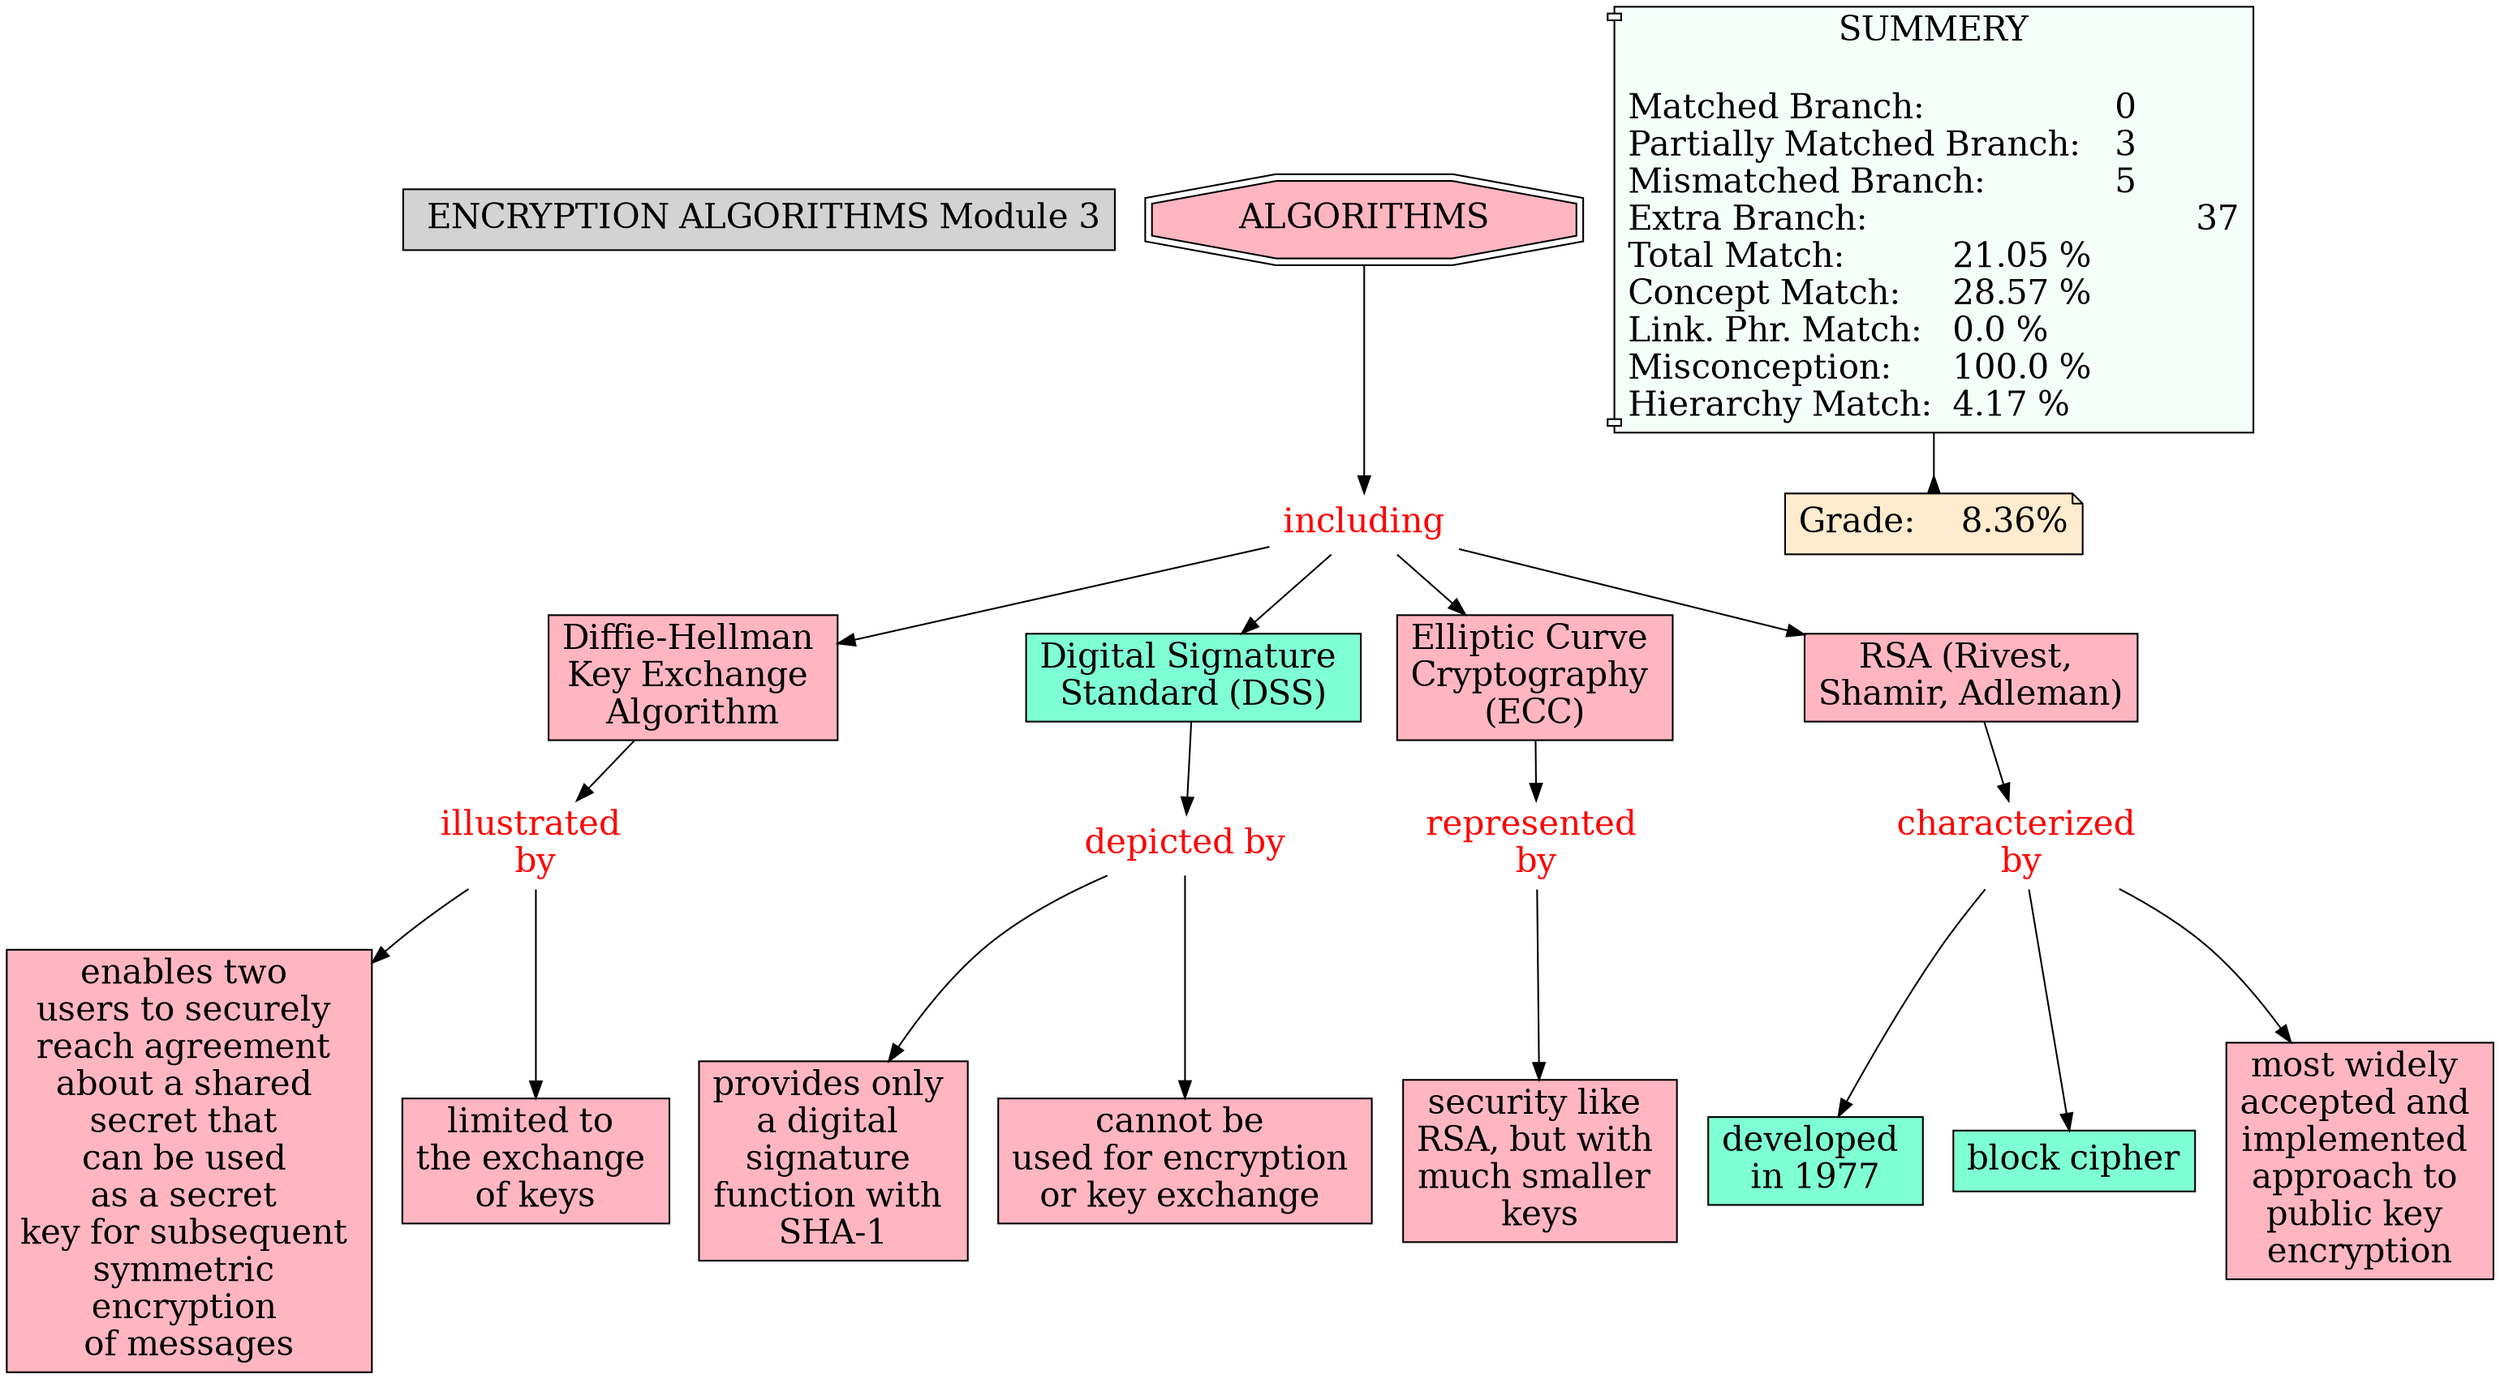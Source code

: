 // The Round Table
digraph {
	"1S3ZPSPPG-LZQ0R8-S4D" [label=" ENCRYPTION ALGORITHMS Module 3" Gsplines=true fontsize=20 shape=rect style=filled]
	"1S46WN92G-1ZJV5CF-137" [label="Diffie-Hellman 
Key Exchange 
Algorithm" Gsplines=true fillcolor="#FFB6C1" fontsize=20 shape=rect style=filled]
	"1S46X506K-230G0M1-212" [label="illustrated 
by" Gsplines=true fontcolor=red fontsize=20 shape=none]
	"1S46WN92G-1ZJV5CF-137" -> "1S46X506K-230G0M1-212" [constraint=true]
	"1S46X506K-230G0M1-212" [label="illustrated 
by" Gsplines=true fontcolor=red fontsize=20 shape=none]
	"1S46WR00F-28N0SL8-15T" [label="enables two 
users to securely 
reach agreement 
about a shared 
secret that 
can be used 
as a secret 
key for subsequent 
symmetric 
encryption 
of messages
" Gsplines=true fillcolor="#FFB6C1" fontsize=20 shape=rect style=filled]
	"1S46X506K-230G0M1-212" -> "1S46WR00F-28N0SL8-15T" [constraint=true]
	"1S46WP9P2-1G04ZZ7-141" [label="characterized 
by" Gsplines=true fontcolor=red fontsize=20 shape=none]
	"1S46WKZG6-Y9QYWD-W7" [label="developed 
in 1977" Gsplines=true fillcolor=aquamarine fontsize=20 shape=rect style=filled]
	"1S46WP9P2-1G04ZZ7-141" -> "1S46WKZG6-Y9QYWD-W7" [constraint=true]
	"1S46WNC2T-D4YWV9-13C" [label="Digital Signature 
Standard (DSS)
" Gsplines=true fillcolor=aquamarine fontsize=20 shape=rect style=filled]
	"1S46X545F-277XQVZ-21C" [label="depicted by
" Gsplines=true fontcolor=red fontsize=20 shape=none]
	"1S46WNC2T-D4YWV9-13C" -> "1S46X545F-277XQVZ-21C" [constraint=true]
	"1S46WP9P2-1G04ZZ7-141" [label="characterized 
by" Gsplines=true fontcolor=red fontsize=20 shape=none]
	"1S46WLCL3-RXSYRT-Y6" [label="block cipher
" Gsplines=true fillcolor=aquamarine fontsize=20 shape=rect style=filled]
	"1S46WP9P2-1G04ZZ7-141" -> "1S46WLCL3-RXSYRT-Y6" [constraint=true]
	"1S46WNF1H-1HTVSKX-13H" [label="Elliptic Curve 
Cryptography 
(ECC)" Gsplines=true fillcolor="#FFB6C1" fontsize=20 shape=rect style=filled]
	"1S46X57HV-2871GB-21N" [label="represented 
by" Gsplines=true fontcolor=red fontsize=20 shape=none]
	"1S46WNF1H-1HTVSKX-13H" -> "1S46X57HV-2871GB-21N" [constraint=true]
	"1S46WV0XD-RN2FKH-1M6" [label=ALGORITHMS Gsplines=true fillcolor="#FFB6C1" fontsize=20 shape=doubleoctagon style=filled]
	"1S46WV9SB-8CWRS1-1MH" [label=including Gsplines=true fontcolor=red fontsize=20 shape=none]
	"1S46WV0XD-RN2FKH-1M6" -> "1S46WV9SB-8CWRS1-1MH" [constraint=true]
	"1S46WP9P2-1G04ZZ7-141" [label="characterized 
by" Gsplines=true fontcolor=red fontsize=20 shape=none]
	"1S46WL9S7-1F91ZB6-Y2" [label="most widely 
accepted and 
implemented 
approach to 
public key 
encryption" Gsplines=true fillcolor="#FFB6C1" fontsize=20 shape=rect style=filled]
	"1S46WP9P2-1G04ZZ7-141" -> "1S46WL9S7-1F91ZB6-Y2" [constraint=true]
	"1S46WL4TK-2D2WM3Y-XX" [label="RSA (Rivest, 
Shamir, Adleman)
" Gsplines=true fillcolor="#FFB6C1" fontsize=20 shape=rect style=filled]
	"1S46WP9P2-1G04ZZ7-141" [label="characterized 
by" Gsplines=true fontcolor=red fontsize=20 shape=none]
	"1S46WL4TK-2D2WM3Y-XX" -> "1S46WP9P2-1G04ZZ7-141" [constraint=true]
	"1S46X506K-230G0M1-212" [label="illustrated 
by" Gsplines=true fontcolor=red fontsize=20 shape=none]
	"1S46WR3BQ-1BHDDBP-16M" [label="limited to 
the exchange 
of keys" Gsplines=true fillcolor="#FFB6C1" fontsize=20 shape=rect style=filled]
	"1S46X506K-230G0M1-212" -> "1S46WR3BQ-1BHDDBP-16M" [constraint=true]
	"1S46X545F-277XQVZ-21C" [label="depicted by
" Gsplines=true fontcolor=red fontsize=20 shape=none]
	"1S46WRKNS-1H7YJXN-175" [label="provides only 
a digital 
signature 
function with 
SHA-1" Gsplines=true fillcolor="#FFB6C1" fontsize=20 shape=rect style=filled]
	"1S46X545F-277XQVZ-21C" -> "1S46WRKNS-1H7YJXN-175" [constraint=true]
	"1S46X57HV-2871GB-21N" [label="represented 
by" Gsplines=true fontcolor=red fontsize=20 shape=none]
	"1S46WS8JG-CHGBN3-1CD" [label="security like 
RSA, but with 
much smaller 
keys" Gsplines=true fillcolor="#FFB6C1" fontsize=20 shape=rect style=filled]
	"1S46X57HV-2871GB-21N" -> "1S46WS8JG-CHGBN3-1CD" [constraint=true]
	"1S46WV9SB-8CWRS1-1MH" [label=including Gsplines=true fontcolor=red fontsize=20 shape=none]
	"1S46WNC2T-D4YWV9-13C" [label="Digital Signature 
Standard (DSS)
" Gsplines=true fillcolor=aquamarine fontsize=20 shape=rect style=filled]
	"1S46WV9SB-8CWRS1-1MH" -> "1S46WNC2T-D4YWV9-13C" [constraint=true]
	"1S46WV9SB-8CWRS1-1MH" [label=including Gsplines=true fontcolor=red fontsize=20 shape=none]
	"1S46WL4TK-2D2WM3Y-XX" [label="RSA (Rivest, 
Shamir, Adleman)
" Gsplines=true fillcolor="#FFB6C1" fontsize=20 shape=rect style=filled]
	"1S46WV9SB-8CWRS1-1MH" -> "1S46WL4TK-2D2WM3Y-XX" [constraint=true]
	"1S46WV9SB-8CWRS1-1MH" [label=including Gsplines=true fontcolor=red fontsize=20 shape=none]
	"1S46WNF1H-1HTVSKX-13H" [label="Elliptic Curve 
Cryptography 
(ECC)" Gsplines=true fillcolor="#FFB6C1" fontsize=20 shape=rect style=filled]
	"1S46WV9SB-8CWRS1-1MH" -> "1S46WNF1H-1HTVSKX-13H" [constraint=true]
	"1S46X545F-277XQVZ-21C" [label="depicted by
" Gsplines=true fontcolor=red fontsize=20 shape=none]
	"1S46WRT6K-GV4BQX-1BT" [label="cannot be 
used for encryption 
or key exchange 
" Gsplines=true fillcolor="#FFB6C1" fontsize=20 shape=rect style=filled]
	"1S46X545F-277XQVZ-21C" -> "1S46WRT6K-GV4BQX-1BT" [constraint=true]
	"1S46WV9SB-8CWRS1-1MH" [label=including Gsplines=true fontcolor=red fontsize=20 shape=none]
	"1S46WN92G-1ZJV5CF-137" [label="Diffie-Hellman 
Key Exchange 
Algorithm" Gsplines=true fillcolor="#FFB6C1" fontsize=20 shape=rect style=filled]
	"1S46WV9SB-8CWRS1-1MH" -> "1S46WN92G-1ZJV5CF-137" [constraint=true]
	Stat [label="SUMMERY

Matched Branch:			0\lPartially Matched Branch:	3\lMismatched Branch:		5\lExtra Branch:				37\lTotal Match:		21.05 %\lConcept Match:	28.57 %\lLink. Phr. Match:	0.0 %\lMisconception:	100.0 %\lHierarchy Match:	4.17 %\l" Gsplines=true fillcolor="#F5FFFA" fontsize=20 shape=component style=filled]
	Grade [label="Grade:	8.36%" Gsplines=true fillcolor="#FFEBCD" fontsize=20 shape=note style=filled]
	Stat -> Grade [arrowhead=inv color=black constraint=true]
}
